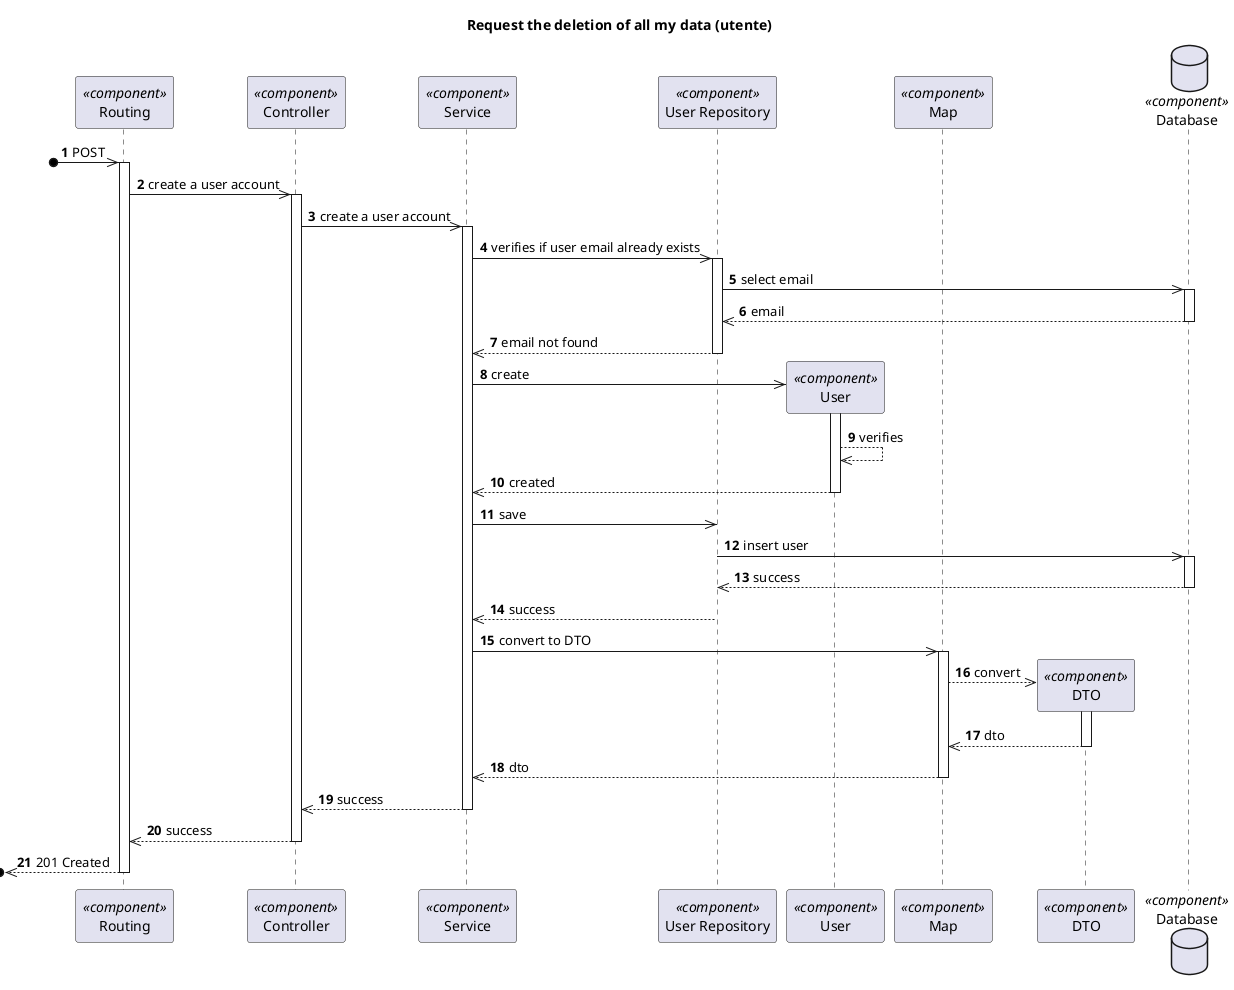 @startuml Process View - Level 3

autonumber
skinparam packageStyle rect

title Request the deletion of all my data (utente)

participant "Routing" as routing <<component>>
participant "Controller" as controller <<component>>
participant "Service" as service <<component>>
participant "User Repository" as userrepo <<component>>
participant "User" as user <<component>>
participant "Map" as map <<component>>
participant "DTO" as dto <<component>>
database "Database" as db <<component>>

?o->> routing : POST
activate routing
routing ->> controller : create a user account

activate controller
controller ->> service : create a user account

activate service
service ->> userrepo : verifies if user email already exists

activate userrepo
userrepo ->> db : select email
activate db
db -->> userrepo : email
deactivate db

userrepo -->> service : email not found
deactivate userrepo


service ->> user** : create
activate user

user -->> user: verifies

user -->> service : created
deactivate user

service ->> userrepo : save
userrepo ->> db : insert user
activate db
db -->> userrepo : success
deactivate db

userrepo -->> service : success
deactivate userrepo

service ->> map : convert to DTO
activate map

map -->> dto** : convert
activate dto

dto -->> map : dto
deactivate dto

map -->> service : dto
deactivate map

service -->> controller : success
deactivate service

controller -->> routing : success
deactivate controller

?o<<-- routing : 201 Created
deactivate routing

@enduml